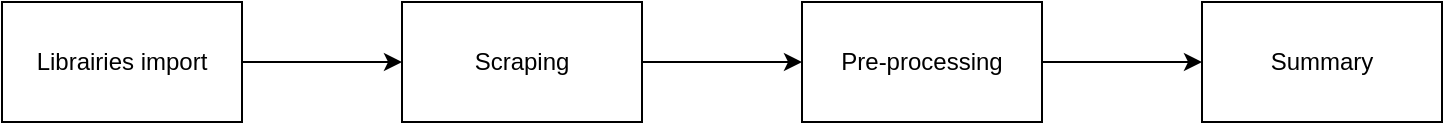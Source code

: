 <mxfile version="26.0.4">
  <diagram name="Page-1" id="ouRWnRsXZ1XUQiwstEo1">
    <mxGraphModel dx="735" dy="378" grid="1" gridSize="10" guides="1" tooltips="1" connect="1" arrows="1" fold="1" page="1" pageScale="1" pageWidth="827" pageHeight="1169" math="0" shadow="0">
      <root>
        <mxCell id="0" />
        <mxCell id="1" parent="0" />
        <mxCell id="IfmMBAIVkUA84YG0iKEr-3" value="" style="edgeStyle=orthogonalEdgeStyle;rounded=0;orthogonalLoop=1;jettySize=auto;html=1;" edge="1" parent="1" source="IfmMBAIVkUA84YG0iKEr-1" target="IfmMBAIVkUA84YG0iKEr-2">
          <mxGeometry relative="1" as="geometry" />
        </mxCell>
        <mxCell id="IfmMBAIVkUA84YG0iKEr-1" value="Librairies import" style="rounded=0;whiteSpace=wrap;html=1;" vertex="1" parent="1">
          <mxGeometry x="40" y="140" width="120" height="60" as="geometry" />
        </mxCell>
        <mxCell id="IfmMBAIVkUA84YG0iKEr-5" value="" style="edgeStyle=orthogonalEdgeStyle;rounded=0;orthogonalLoop=1;jettySize=auto;html=1;" edge="1" parent="1" source="IfmMBAIVkUA84YG0iKEr-2" target="IfmMBAIVkUA84YG0iKEr-4">
          <mxGeometry relative="1" as="geometry" />
        </mxCell>
        <mxCell id="IfmMBAIVkUA84YG0iKEr-2" value="Scraping" style="rounded=0;whiteSpace=wrap;html=1;" vertex="1" parent="1">
          <mxGeometry x="240" y="140" width="120" height="60" as="geometry" />
        </mxCell>
        <mxCell id="IfmMBAIVkUA84YG0iKEr-7" value="" style="edgeStyle=orthogonalEdgeStyle;rounded=0;orthogonalLoop=1;jettySize=auto;html=1;" edge="1" parent="1" source="IfmMBAIVkUA84YG0iKEr-4" target="IfmMBAIVkUA84YG0iKEr-6">
          <mxGeometry relative="1" as="geometry" />
        </mxCell>
        <mxCell id="IfmMBAIVkUA84YG0iKEr-4" value="Pre-processing" style="rounded=0;whiteSpace=wrap;html=1;" vertex="1" parent="1">
          <mxGeometry x="440" y="140" width="120" height="60" as="geometry" />
        </mxCell>
        <mxCell id="IfmMBAIVkUA84YG0iKEr-6" value="Summary" style="rounded=0;whiteSpace=wrap;html=1;" vertex="1" parent="1">
          <mxGeometry x="640" y="140" width="120" height="60" as="geometry" />
        </mxCell>
      </root>
    </mxGraphModel>
  </diagram>
</mxfile>
